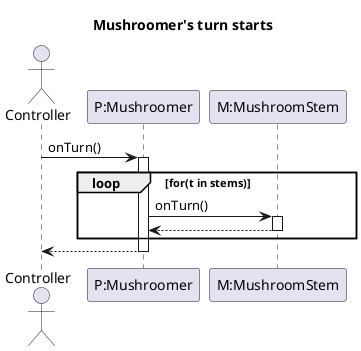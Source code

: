 @startuml startTurn_mushroomer
title Mushroomer's turn starts

actor Controller
participant "P:Mushroomer" as P
participant "M:MushroomStem" as M
'participant ""

Controller -> P : onTurn()
activate P

    loop for(t in stems)
        P -> M : onTurn()
        activate M
        P <-- M
        deactivate M 
    end

Controller <-- P
deactivate P

@enduml